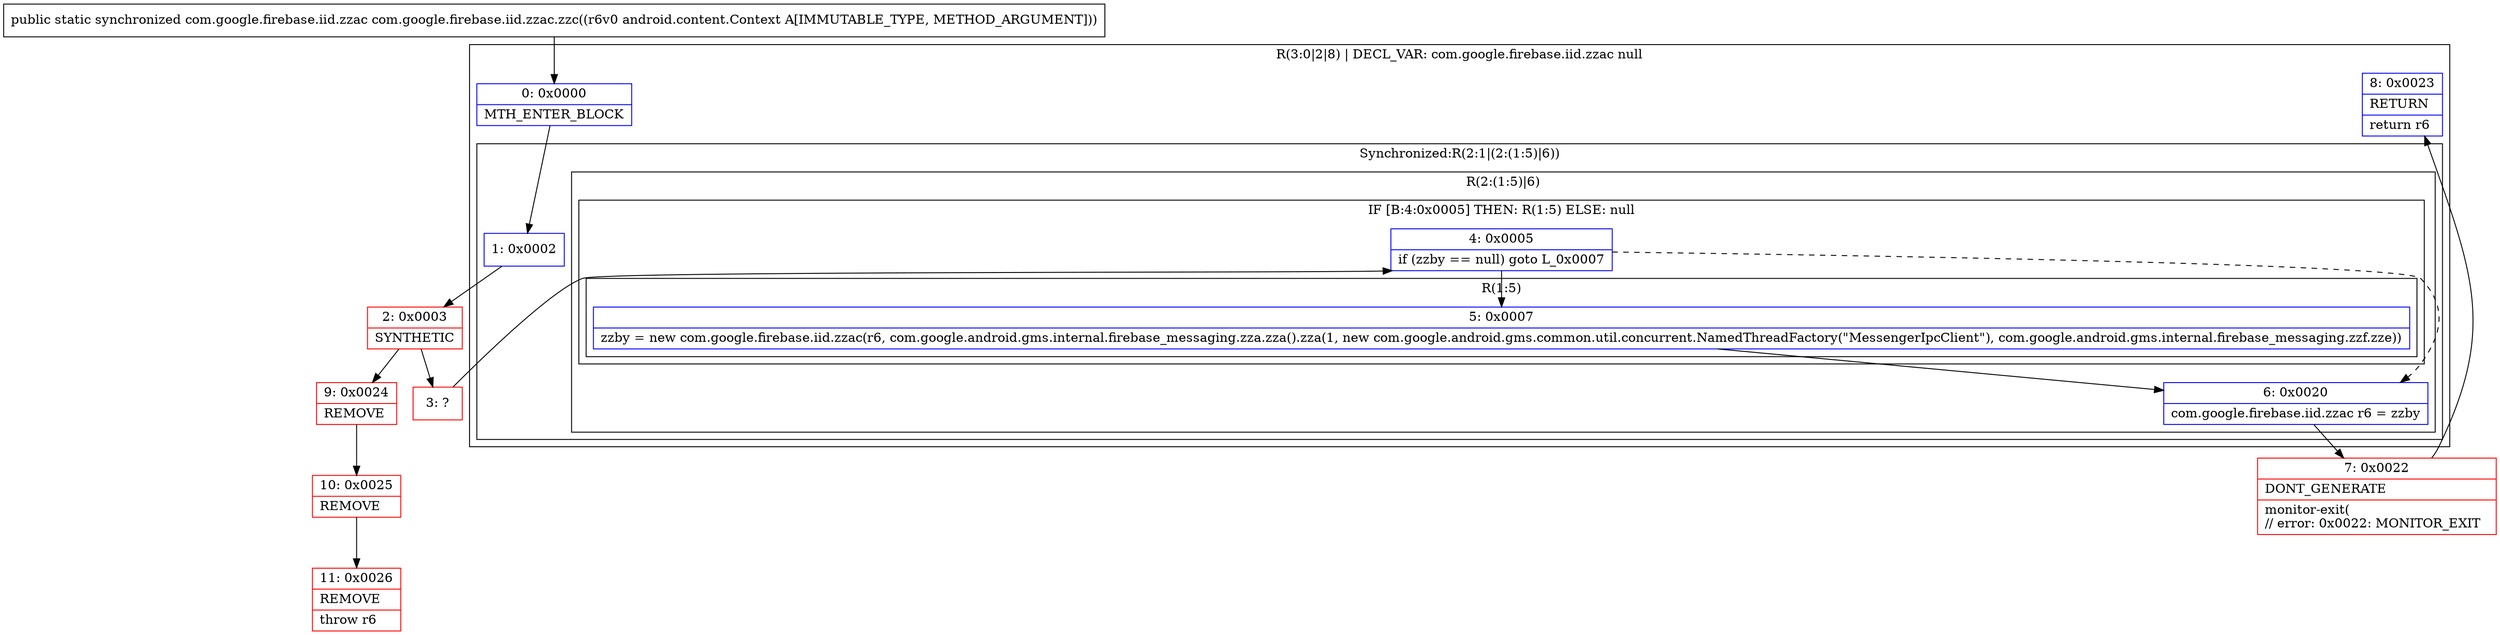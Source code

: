 digraph "CFG forcom.google.firebase.iid.zzac.zzc(Landroid\/content\/Context;)Lcom\/google\/firebase\/iid\/zzac;" {
subgraph cluster_Region_1487511509 {
label = "R(3:0|2|8) | DECL_VAR: com.google.firebase.iid.zzac null\l";
node [shape=record,color=blue];
Node_0 [shape=record,label="{0\:\ 0x0000|MTH_ENTER_BLOCK\l}"];
subgraph cluster_SynchronizedRegion_603806162 {
label = "Synchronized:R(2:1|(2:(1:5)|6))";
node [shape=record,color=blue];
Node_1 [shape=record,label="{1\:\ 0x0002}"];
subgraph cluster_Region_1104316012 {
label = "R(2:(1:5)|6)";
node [shape=record,color=blue];
subgraph cluster_IfRegion_839443058 {
label = "IF [B:4:0x0005] THEN: R(1:5) ELSE: null";
node [shape=record,color=blue];
Node_4 [shape=record,label="{4\:\ 0x0005|if (zzby == null) goto L_0x0007\l}"];
subgraph cluster_Region_1456727876 {
label = "R(1:5)";
node [shape=record,color=blue];
Node_5 [shape=record,label="{5\:\ 0x0007|zzby = new com.google.firebase.iid.zzac(r6, com.google.android.gms.internal.firebase_messaging.zza.zza().zza(1, new com.google.android.gms.common.util.concurrent.NamedThreadFactory(\"MessengerIpcClient\"), com.google.android.gms.internal.firebase_messaging.zzf.zze))\l}"];
}
}
Node_6 [shape=record,label="{6\:\ 0x0020|com.google.firebase.iid.zzac r6 = zzby\l}"];
}
}
Node_8 [shape=record,label="{8\:\ 0x0023|RETURN\l|return r6\l}"];
}
Node_2 [shape=record,color=red,label="{2\:\ 0x0003|SYNTHETIC\l}"];
Node_3 [shape=record,color=red,label="{3\:\ ?}"];
Node_7 [shape=record,color=red,label="{7\:\ 0x0022|DONT_GENERATE\l|monitor\-exit(\l\/\/ error: 0x0022: MONITOR_EXIT  \l}"];
Node_9 [shape=record,color=red,label="{9\:\ 0x0024|REMOVE\l}"];
Node_10 [shape=record,color=red,label="{10\:\ 0x0025|REMOVE\l}"];
Node_11 [shape=record,color=red,label="{11\:\ 0x0026|REMOVE\l|throw r6\l}"];
MethodNode[shape=record,label="{public static synchronized com.google.firebase.iid.zzac com.google.firebase.iid.zzac.zzc((r6v0 android.content.Context A[IMMUTABLE_TYPE, METHOD_ARGUMENT])) }"];
MethodNode -> Node_0;
Node_0 -> Node_1;
Node_1 -> Node_2;
Node_4 -> Node_5;
Node_4 -> Node_6[style=dashed];
Node_5 -> Node_6;
Node_6 -> Node_7;
Node_2 -> Node_3;
Node_2 -> Node_9;
Node_3 -> Node_4;
Node_7 -> Node_8;
Node_9 -> Node_10;
Node_10 -> Node_11;
}


